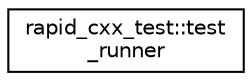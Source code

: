 digraph "Graphical Class Hierarchy"
{
  edge [fontname="Helvetica",fontsize="10",labelfontname="Helvetica",labelfontsize="10"];
  node [fontname="Helvetica",fontsize="10",shape=record];
  rankdir="LR";
  Node0 [label="rapid_cxx_test::test\l_runner",height=0.2,width=0.4,color="black", fillcolor="white", style="filled",URL="$classrapid__cxx__test_1_1test__runner.html"];
}
